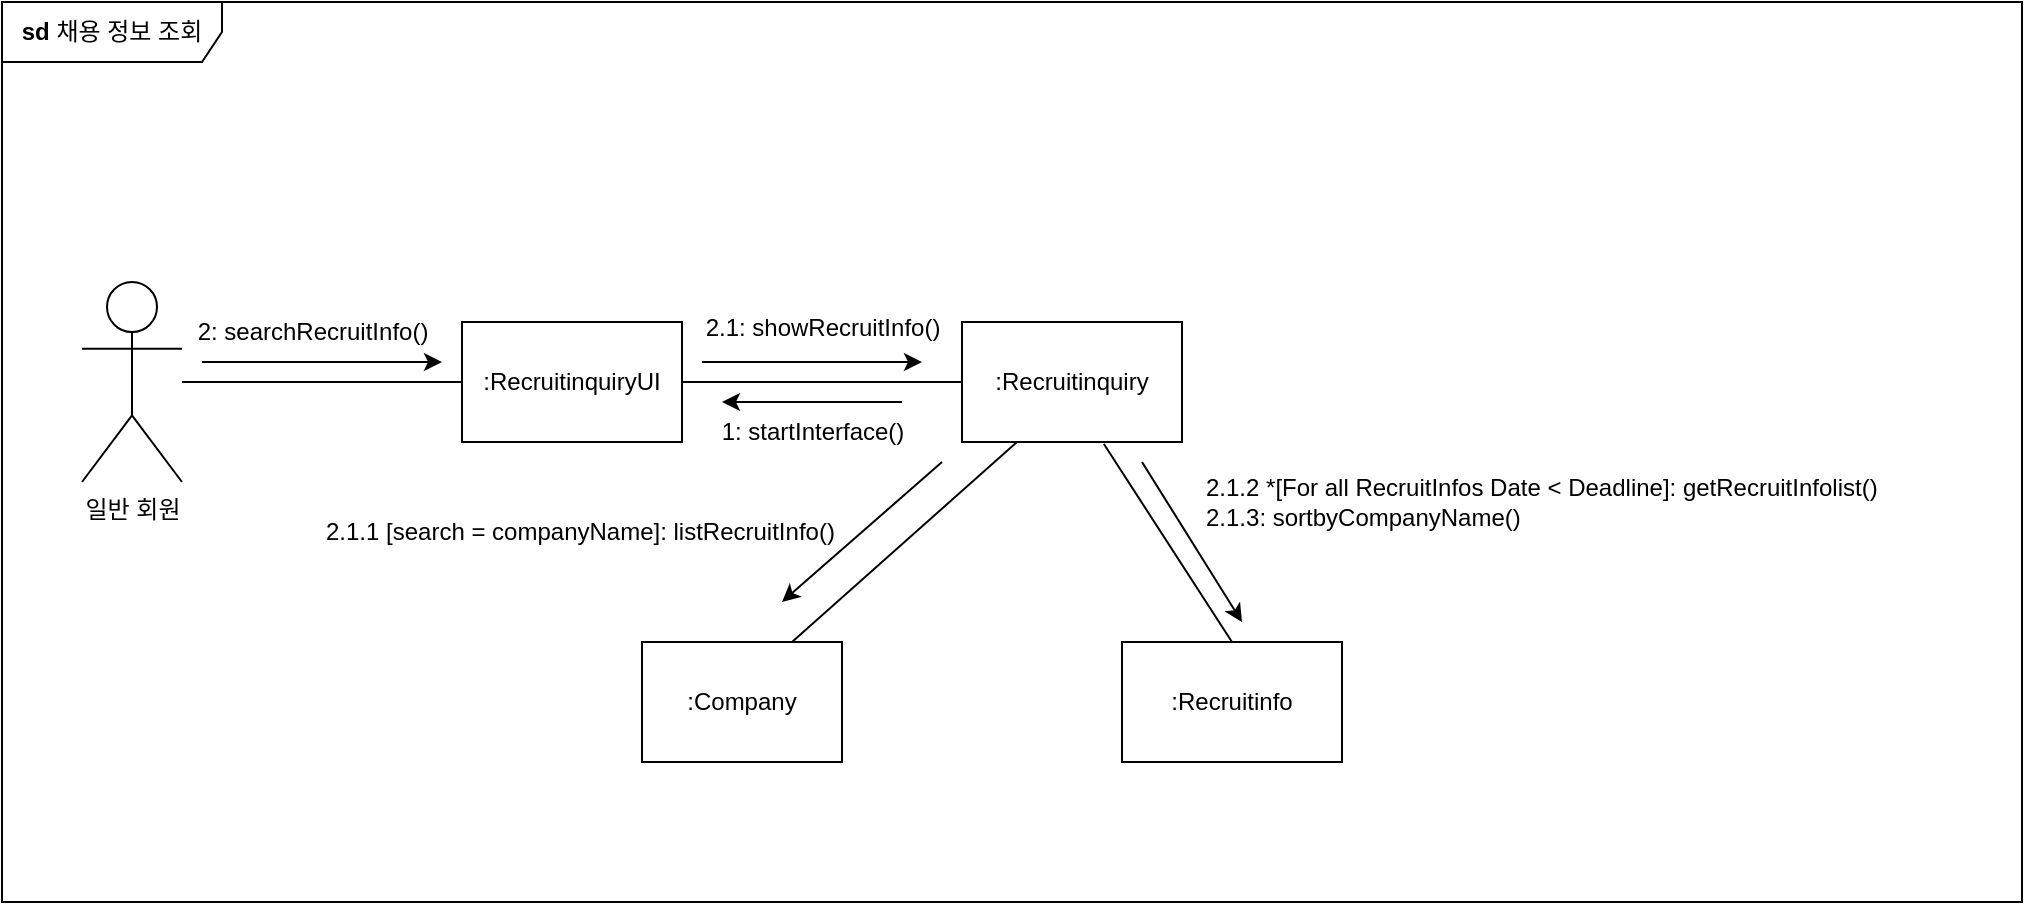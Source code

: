 <mxfile version="21.2.9" type="device">
  <diagram name="Page-1" id="2YBvvXClWsGukQMizWep">
    <mxGraphModel dx="1434" dy="756" grid="1" gridSize="10" guides="1" tooltips="1" connect="1" arrows="1" fold="1" page="1" pageScale="1" pageWidth="850" pageHeight="1100" math="0" shadow="0">
      <root>
        <mxCell id="0" />
        <mxCell id="1" parent="0" />
        <mxCell id="YSP_uSWVFn_qr2q9FEzM-15" value="" style="group" parent="1" vertex="1" connectable="0">
          <mxGeometry x="60" y="150" width="980" height="250" as="geometry" />
        </mxCell>
        <mxCell id="YSP_uSWVFn_qr2q9FEzM-1" value="일반 회원" style="shape=umlActor;verticalLabelPosition=bottom;verticalAlign=top;html=1;outlineConnect=0;" parent="YSP_uSWVFn_qr2q9FEzM-15" vertex="1">
          <mxGeometry y="10" width="50" height="100" as="geometry" />
        </mxCell>
        <mxCell id="YSP_uSWVFn_qr2q9FEzM-2" value=":Recruitinquiry" style="rounded=0;whiteSpace=wrap;html=1;" parent="YSP_uSWVFn_qr2q9FEzM-15" vertex="1">
          <mxGeometry x="440" y="30" width="110" height="60" as="geometry" />
        </mxCell>
        <mxCell id="YSP_uSWVFn_qr2q9FEzM-3" value=":RecruitinquiryUI" style="rounded=0;whiteSpace=wrap;html=1;" parent="YSP_uSWVFn_qr2q9FEzM-15" vertex="1">
          <mxGeometry x="190" y="30" width="110" height="60" as="geometry" />
        </mxCell>
        <mxCell id="YSP_uSWVFn_qr2q9FEzM-4" value=":Company" style="rounded=0;whiteSpace=wrap;html=1;" parent="YSP_uSWVFn_qr2q9FEzM-15" vertex="1">
          <mxGeometry x="280" y="190" width="100" height="60" as="geometry" />
        </mxCell>
        <mxCell id="YSP_uSWVFn_qr2q9FEzM-5" value=":Recruitinfo" style="rounded=0;whiteSpace=wrap;html=1;" parent="YSP_uSWVFn_qr2q9FEzM-15" vertex="1">
          <mxGeometry x="520" y="190" width="110" height="60" as="geometry" />
        </mxCell>
        <mxCell id="YSP_uSWVFn_qr2q9FEzM-6" value="" style="endArrow=none;html=1;rounded=0;entryX=0.25;entryY=1;entryDx=0;entryDy=0;exitX=0.75;exitY=0;exitDx=0;exitDy=0;" parent="YSP_uSWVFn_qr2q9FEzM-15" source="YSP_uSWVFn_qr2q9FEzM-4" target="YSP_uSWVFn_qr2q9FEzM-2" edge="1">
          <mxGeometry width="50" height="50" relative="1" as="geometry">
            <mxPoint x="330" y="160" as="sourcePoint" />
            <mxPoint x="380" y="110" as="targetPoint" />
          </mxGeometry>
        </mxCell>
        <mxCell id="YSP_uSWVFn_qr2q9FEzM-7" value="" style="endArrow=none;html=1;rounded=0;entryX=0;entryY=0.5;entryDx=0;entryDy=0;exitX=1;exitY=0.5;exitDx=0;exitDy=0;" parent="YSP_uSWVFn_qr2q9FEzM-15" source="YSP_uSWVFn_qr2q9FEzM-3" target="YSP_uSWVFn_qr2q9FEzM-2" edge="1">
          <mxGeometry width="50" height="50" relative="1" as="geometry">
            <mxPoint x="330" y="160" as="sourcePoint" />
            <mxPoint x="380" y="110" as="targetPoint" />
          </mxGeometry>
        </mxCell>
        <mxCell id="YSP_uSWVFn_qr2q9FEzM-8" value="" style="endArrow=classic;html=1;rounded=0;" parent="YSP_uSWVFn_qr2q9FEzM-15" edge="1">
          <mxGeometry width="50" height="50" relative="1" as="geometry">
            <mxPoint x="430" y="100" as="sourcePoint" />
            <mxPoint x="350" y="170" as="targetPoint" />
          </mxGeometry>
        </mxCell>
        <mxCell id="YSP_uSWVFn_qr2q9FEzM-9" value="2.1.1 [search = companyName]: listRecruitInfo()" style="text;html=1;align=left;verticalAlign=middle;resizable=0;points=[];autosize=1;strokeColor=none;fillColor=none;" parent="YSP_uSWVFn_qr2q9FEzM-15" vertex="1">
          <mxGeometry x="120" y="120" width="280" height="30" as="geometry" />
        </mxCell>
        <mxCell id="YSP_uSWVFn_qr2q9FEzM-12" value="" style="endArrow=none;html=1;rounded=0;entryX=0;entryY=0.5;entryDx=0;entryDy=0;" parent="YSP_uSWVFn_qr2q9FEzM-15" source="YSP_uSWVFn_qr2q9FEzM-1" target="YSP_uSWVFn_qr2q9FEzM-3" edge="1">
          <mxGeometry width="50" height="50" relative="1" as="geometry">
            <mxPoint x="330" y="160" as="sourcePoint" />
            <mxPoint x="380" y="110" as="targetPoint" />
          </mxGeometry>
        </mxCell>
        <mxCell id="YSP_uSWVFn_qr2q9FEzM-13" value="" style="endArrow=classic;html=1;rounded=0;" parent="YSP_uSWVFn_qr2q9FEzM-15" edge="1">
          <mxGeometry width="50" height="50" relative="1" as="geometry">
            <mxPoint x="60" y="50" as="sourcePoint" />
            <mxPoint x="180" y="50" as="targetPoint" />
          </mxGeometry>
        </mxCell>
        <mxCell id="YSP_uSWVFn_qr2q9FEzM-14" value="2: searchRecruitInfo()" style="text;html=1;align=center;verticalAlign=middle;resizable=0;points=[];autosize=1;strokeColor=none;fillColor=none;" parent="YSP_uSWVFn_qr2q9FEzM-15" vertex="1">
          <mxGeometry x="45" y="20" width="140" height="30" as="geometry" />
        </mxCell>
        <mxCell id="YSP_uSWVFn_qr2q9FEzM-10" value="" style="endArrow=classic;html=1;rounded=0;" parent="YSP_uSWVFn_qr2q9FEzM-15" edge="1">
          <mxGeometry width="50" height="50" relative="1" as="geometry">
            <mxPoint x="410" y="70" as="sourcePoint" />
            <mxPoint x="320" y="70" as="targetPoint" />
          </mxGeometry>
        </mxCell>
        <mxCell id="YSP_uSWVFn_qr2q9FEzM-11" value="1: startInterface()" style="text;html=1;align=center;verticalAlign=middle;resizable=0;points=[];autosize=1;strokeColor=none;fillColor=none;" parent="YSP_uSWVFn_qr2q9FEzM-15" vertex="1">
          <mxGeometry x="310" y="70" width="110" height="30" as="geometry" />
        </mxCell>
        <mxCell id="YSP_uSWVFn_qr2q9FEzM-18" value="" style="endArrow=none;html=1;rounded=0;exitX=0.5;exitY=0;exitDx=0;exitDy=0;exitPerimeter=0;entryX=0.645;entryY=1.017;entryDx=0;entryDy=0;entryPerimeter=0;" parent="YSP_uSWVFn_qr2q9FEzM-15" source="YSP_uSWVFn_qr2q9FEzM-5" target="YSP_uSWVFn_qr2q9FEzM-2" edge="1">
          <mxGeometry width="50" height="50" relative="1" as="geometry">
            <mxPoint x="340" y="160" as="sourcePoint" />
            <mxPoint x="390" y="110" as="targetPoint" />
          </mxGeometry>
        </mxCell>
        <mxCell id="YSP_uSWVFn_qr2q9FEzM-20" value="2.1.2 *[For all RecruitInfos Date &amp;lt; Deadline]: getRecruitInfolist()&lt;br&gt;2.1.3: sortbyCompanyName()" style="text;html=1;align=left;verticalAlign=middle;resizable=0;points=[];autosize=1;strokeColor=none;fillColor=none;" parent="YSP_uSWVFn_qr2q9FEzM-15" vertex="1">
          <mxGeometry x="560" y="100" width="360" height="40" as="geometry" />
        </mxCell>
        <mxCell id="YSP_uSWVFn_qr2q9FEzM-16" value="" style="endArrow=classic;html=1;rounded=0;" parent="1" edge="1">
          <mxGeometry width="50" height="50" relative="1" as="geometry">
            <mxPoint x="370" y="200" as="sourcePoint" />
            <mxPoint x="480" y="200" as="targetPoint" />
          </mxGeometry>
        </mxCell>
        <mxCell id="YSP_uSWVFn_qr2q9FEzM-17" value="2.1: showRecruitInfo()" style="text;html=1;align=center;verticalAlign=middle;resizable=0;points=[];autosize=1;strokeColor=none;fillColor=none;" parent="1" vertex="1">
          <mxGeometry x="360" y="168" width="140" height="30" as="geometry" />
        </mxCell>
        <mxCell id="YSP_uSWVFn_qr2q9FEzM-19" value="" style="endArrow=classic;html=1;rounded=0;" parent="1" edge="1">
          <mxGeometry width="50" height="50" relative="1" as="geometry">
            <mxPoint x="590" y="250" as="sourcePoint" />
            <mxPoint x="640" y="330" as="targetPoint" />
          </mxGeometry>
        </mxCell>
        <mxCell id="YSP_uSWVFn_qr2q9FEzM-21" value="&lt;b&gt;sd&lt;/b&gt;&amp;nbsp;채용 정보 조회" style="shape=umlFrame;whiteSpace=wrap;html=1;pointerEvents=0;width=110;height=30;" parent="1" vertex="1">
          <mxGeometry x="20" y="20" width="1010" height="450" as="geometry" />
        </mxCell>
      </root>
    </mxGraphModel>
  </diagram>
</mxfile>
